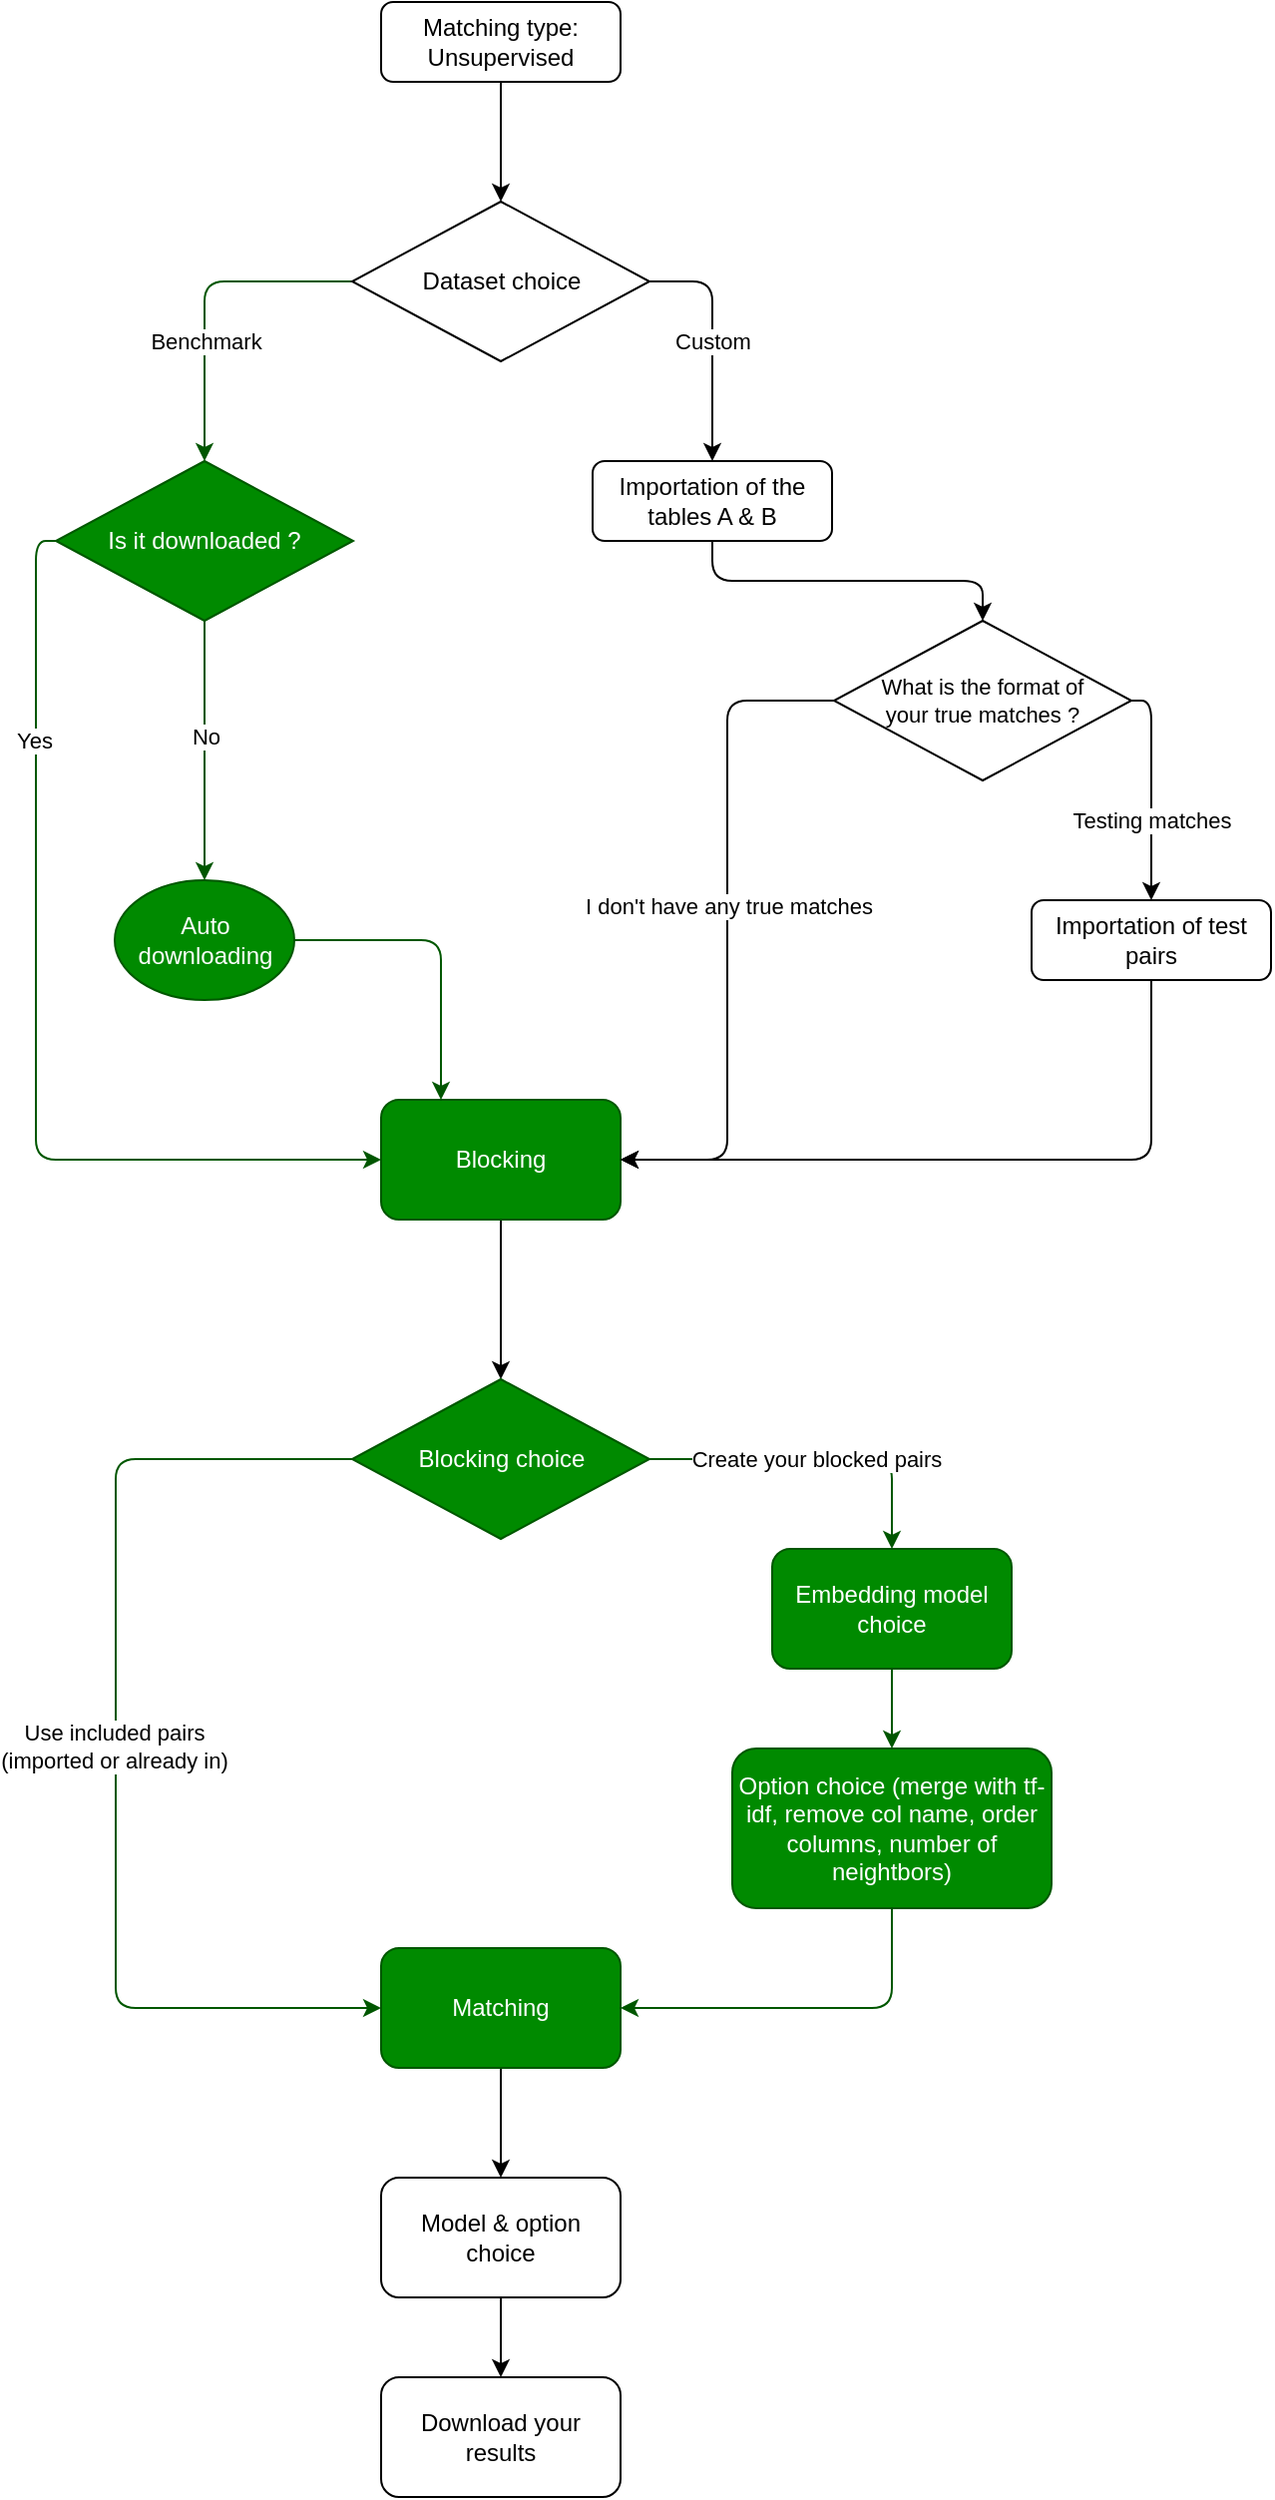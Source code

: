 <mxfile>
    <diagram id="d0l79qSxmRv88R_yrYew" name="Page-1">
        <mxGraphModel dx="989" dy="543" grid="1" gridSize="10" guides="1" tooltips="1" connect="1" arrows="1" fold="1" page="1" pageScale="1" pageWidth="827" pageHeight="1169" math="0" shadow="0">
            <root>
                <mxCell id="0"/>
                <mxCell id="1" parent="0"/>
                <mxCell id="3" value="" style="endArrow=classic;html=1;exitX=1;exitY=0.5;exitDx=0;exitDy=0;entryX=0.5;entryY=0;entryDx=0;entryDy=0;edgeStyle=orthogonalEdgeStyle;" parent="1" source="81" target="17" edge="1">
                    <mxGeometry relative="1" as="geometry">
                        <mxPoint x="284" y="250" as="sourcePoint"/>
                        <mxPoint x="360" y="330" as="targetPoint"/>
                    </mxGeometry>
                </mxCell>
                <mxCell id="4" value="Custom" style="edgeLabel;resizable=0;html=1;align=center;verticalAlign=middle;" parent="3" connectable="0" vertex="1">
                    <mxGeometry relative="1" as="geometry"/>
                </mxCell>
                <mxCell id="7" value="" style="endArrow=classic;html=1;exitX=0;exitY=0.5;exitDx=0;exitDy=0;entryX=0.5;entryY=0;entryDx=0;entryDy=0;edgeStyle=orthogonalEdgeStyle;fillColor=#008a00;strokeColor=#005700;" parent="1" source="81" target="44" edge="1">
                    <mxGeometry relative="1" as="geometry">
                        <mxPoint x="224" y="250" as="sourcePoint"/>
                        <mxPoint x="120" y="330" as="targetPoint"/>
                    </mxGeometry>
                </mxCell>
                <mxCell id="8" value="Benchmark" style="edgeLabel;resizable=0;html=1;align=center;verticalAlign=middle;" parent="7" connectable="0" vertex="1">
                    <mxGeometry relative="1" as="geometry">
                        <mxPoint y="22" as="offset"/>
                    </mxGeometry>
                </mxCell>
                <mxCell id="12" value="No" style="edgeStyle=orthogonalEdgeStyle;html=1;exitX=0.5;exitY=1;exitDx=0;exitDy=0;entryX=0.5;entryY=0;entryDx=0;entryDy=0;fillColor=#008a00;strokeColor=#005700;" parent="1" source="44" target="14" edge="1">
                    <mxGeometry x="-0.111" relative="1" as="geometry">
                        <mxPoint x="150" y="450" as="targetPoint"/>
                        <mxPoint as="offset"/>
                    </mxGeometry>
                </mxCell>
                <mxCell id="16" style="edgeStyle=orthogonalEdgeStyle;html=1;exitX=1;exitY=0.5;exitDx=0;exitDy=0;entryX=0.25;entryY=0;entryDx=0;entryDy=0;fillColor=#008a00;strokeColor=#005700;" parent="1" source="14" target="18" edge="1">
                    <mxGeometry relative="1" as="geometry">
                        <mxPoint x="149.4" y="570" as="targetPoint"/>
                    </mxGeometry>
                </mxCell>
                <mxCell id="14" value="Auto downloading" style="ellipse;whiteSpace=wrap;html=1;fillColor=#008a00;fontColor=#ffffff;strokeColor=#005700;" parent="1" vertex="1">
                    <mxGeometry x="60.5" y="540" width="90" height="60" as="geometry"/>
                </mxCell>
                <mxCell id="47" style="edgeStyle=orthogonalEdgeStyle;html=1;exitX=0.5;exitY=1;exitDx=0;exitDy=0;entryX=0.5;entryY=0;entryDx=0;entryDy=0;fontSize=11;" parent="1" source="17" target="46" edge="1">
                    <mxGeometry relative="1" as="geometry"/>
                </mxCell>
                <mxCell id="17" value="Importation of the tables A &amp;amp; B" style="rounded=1;whiteSpace=wrap;html=1;" parent="1" vertex="1">
                    <mxGeometry x="300" y="330" width="120" height="40" as="geometry"/>
                </mxCell>
                <mxCell id="22" value="" style="edgeStyle=orthogonalEdgeStyle;html=1;exitX=0.5;exitY=1;exitDx=0;exitDy=0;entryX=0.5;entryY=0;entryDx=0;entryDy=0;" parent="1" source="18" target="78" edge="1">
                    <mxGeometry relative="1" as="geometry">
                        <mxPoint x="254" y="755.0" as="sourcePoint"/>
                        <mxPoint x="254" y="785" as="targetPoint"/>
                    </mxGeometry>
                </mxCell>
                <mxCell id="18" value="Blocking" style="rounded=1;whiteSpace=wrap;html=1;fillColor=#008a00;fontColor=#ffffff;strokeColor=#005700;" parent="1" vertex="1">
                    <mxGeometry x="194" y="650" width="120" height="60" as="geometry"/>
                </mxCell>
                <mxCell id="24" value="" style="edgeStyle=orthogonalEdgeStyle;html=1;exitX=0;exitY=0.5;exitDx=0;exitDy=0;entryX=0;entryY=0.5;entryDx=0;entryDy=0;fillColor=#008a00;strokeColor=#005700;" parent="1" source="78" target="23" edge="1">
                    <mxGeometry relative="1" as="geometry">
                        <Array as="points">
                            <mxPoint x="120" y="830"/>
                            <mxPoint x="61" y="830"/>
                            <mxPoint x="61" y="1105"/>
                        </Array>
                        <mxPoint x="101" y="1120" as="targetPoint"/>
                        <mxPoint x="194.0" y="830" as="sourcePoint"/>
                    </mxGeometry>
                </mxCell>
                <mxCell id="25" value="Use included pairs&lt;br&gt;(imported or already in)" style="edgeLabel;html=1;align=center;verticalAlign=middle;resizable=0;points=[];" parent="24" vertex="1" connectable="0">
                    <mxGeometry x="-0.002" y="-1" relative="1" as="geometry">
                        <mxPoint as="offset"/>
                    </mxGeometry>
                </mxCell>
                <mxCell id="26" value="Create your blocked pairs" style="edgeStyle=orthogonalEdgeStyle;html=1;exitX=1;exitY=0.5;exitDx=0;exitDy=0;entryX=0.5;entryY=0;entryDx=0;entryDy=0;fillColor=#008a00;strokeColor=#005700;" parent="1" source="78" target="28" edge="1">
                    <mxGeometry relative="1" as="geometry">
                        <mxPoint x="520" y="830" as="targetPoint"/>
                        <mxPoint x="314" y="830" as="sourcePoint"/>
                    </mxGeometry>
                </mxCell>
                <mxCell id="32" value="" style="edgeStyle=orthogonalEdgeStyle;html=1;exitX=0.5;exitY=1;exitDx=0;exitDy=0;entryX=0.5;entryY=0;entryDx=0;entryDy=0;" parent="1" source="23" target="34" edge="1">
                    <mxGeometry relative="1" as="geometry">
                        <mxPoint x="80" y="1195" as="targetPoint"/>
                    </mxGeometry>
                </mxCell>
                <mxCell id="23" value="Matching" style="whiteSpace=wrap;html=1;rounded=1;fillColor=#008a00;fontColor=#ffffff;strokeColor=#005700;" parent="1" vertex="1">
                    <mxGeometry x="194" y="1075" width="120" height="60" as="geometry"/>
                </mxCell>
                <mxCell id="30" value="" style="edgeStyle=orthogonalEdgeStyle;html=1;fillColor=#008a00;strokeColor=#005700;" parent="1" source="28" target="29" edge="1">
                    <mxGeometry relative="1" as="geometry"/>
                </mxCell>
                <mxCell id="28" value="Embedding model choice" style="rounded=1;whiteSpace=wrap;html=1;fillColor=#008a00;fontColor=#ffffff;strokeColor=#005700;" parent="1" vertex="1">
                    <mxGeometry x="390" y="875" width="120" height="60" as="geometry"/>
                </mxCell>
                <mxCell id="31" style="edgeStyle=orthogonalEdgeStyle;html=1;exitX=0.5;exitY=1;exitDx=0;exitDy=0;entryX=1;entryY=0.5;entryDx=0;entryDy=0;fillColor=#008a00;strokeColor=#005700;" parent="1" source="29" target="23" edge="1">
                    <mxGeometry relative="1" as="geometry"/>
                </mxCell>
                <mxCell id="29" value="Option choice (merge with tf-idf, remove col name, order columns, number of neightbors)" style="whiteSpace=wrap;html=1;rounded=1;fillColor=#008a00;fontColor=#ffffff;strokeColor=#005700;" parent="1" vertex="1">
                    <mxGeometry x="370" y="975" width="160" height="80" as="geometry"/>
                </mxCell>
                <mxCell id="79" style="edgeStyle=none;html=1;exitX=0.5;exitY=1;exitDx=0;exitDy=0;" parent="1" source="34" target="37" edge="1">
                    <mxGeometry relative="1" as="geometry"/>
                </mxCell>
                <mxCell id="34" value="Model &amp;amp; option choice" style="rounded=1;whiteSpace=wrap;html=1;" parent="1" vertex="1">
                    <mxGeometry x="194" y="1190" width="120" height="60" as="geometry"/>
                </mxCell>
                <mxCell id="37" value="Download your results" style="rounded=1;whiteSpace=wrap;html=1;" parent="1" vertex="1">
                    <mxGeometry x="194" y="1290" width="120" height="60" as="geometry"/>
                </mxCell>
                <mxCell id="67" style="edgeStyle=orthogonalEdgeStyle;html=1;exitX=0;exitY=0.5;exitDx=0;exitDy=0;entryX=0;entryY=0.5;entryDx=0;entryDy=0;fontSize=11;fillColor=#008a00;strokeColor=#005700;" parent="1" source="44" target="18" edge="1">
                    <mxGeometry relative="1" as="geometry"/>
                </mxCell>
                <mxCell id="68" value="Yes" style="edgeLabel;html=1;align=center;verticalAlign=middle;resizable=0;points=[];fontSize=11;" parent="67" vertex="1" connectable="0">
                    <mxGeometry x="-0.139" y="1" relative="1" as="geometry">
                        <mxPoint x="-2" y="-102" as="offset"/>
                    </mxGeometry>
                </mxCell>
                <mxCell id="44" value="Is it downloaded ?" style="rhombus;whiteSpace=wrap;html=1;fillColor=#008a00;fontColor=#ffffff;strokeColor=#005700;" parent="1" vertex="1">
                    <mxGeometry x="31" y="330" width="149" height="80" as="geometry"/>
                </mxCell>
                <mxCell id="51" style="edgeStyle=orthogonalEdgeStyle;html=1;fontSize=11;entryX=1;entryY=0.5;entryDx=0;entryDy=0;exitX=0;exitY=0.5;exitDx=0;exitDy=0;" parent="1" source="46" target="18" edge="1">
                    <mxGeometry relative="1" as="geometry">
                        <mxPoint x="410" y="550" as="targetPoint"/>
                    </mxGeometry>
                </mxCell>
                <mxCell id="59" value="I don't have any true matches" style="edgeLabel;html=1;align=center;verticalAlign=middle;resizable=0;points=[];fontSize=11;" parent="51" vertex="1" connectable="0">
                    <mxGeometry x="-0.243" relative="1" as="geometry">
                        <mxPoint y="29" as="offset"/>
                    </mxGeometry>
                </mxCell>
                <mxCell id="57" style="edgeStyle=orthogonalEdgeStyle;html=1;exitX=1;exitY=0.5;exitDx=0;exitDy=0;fontSize=11;entryX=0.5;entryY=0;entryDx=0;entryDy=0;" parent="1" source="46" target="74" edge="1">
                    <mxGeometry relative="1" as="geometry">
                        <mxPoint x="685.483" y="510.009" as="targetPoint"/>
                        <Array as="points">
                            <mxPoint x="580" y="450"/>
                            <mxPoint x="580" y="550"/>
                        </Array>
                    </mxGeometry>
                </mxCell>
                <mxCell id="58" value="Testing matches" style="edgeLabel;html=1;align=center;verticalAlign=middle;resizable=0;points=[];fontSize=11;" parent="57" vertex="1" connectable="0">
                    <mxGeometry x="-0.198" y="-1" relative="1" as="geometry">
                        <mxPoint x="1" y="26" as="offset"/>
                    </mxGeometry>
                </mxCell>
                <mxCell id="46" value="What is the format of your true matches ?" style="rhombus;whiteSpace=wrap;fontSize=11;align=center;html=1;spacing=22;" parent="1" vertex="1">
                    <mxGeometry x="421" y="410" width="149" height="80" as="geometry"/>
                </mxCell>
                <mxCell id="71" style="edgeStyle=orthogonalEdgeStyle;html=1;exitX=0.5;exitY=1;exitDx=0;exitDy=0;fontSize=11;entryX=0.5;entryY=0;entryDx=0;entryDy=0;" parent="1" source="73" target="81" edge="1">
                    <mxGeometry relative="1" as="geometry">
                        <mxPoint x="255" y="210" as="targetPoint"/>
                        <mxPoint x="292.75" y="140.0" as="sourcePoint"/>
                    </mxGeometry>
                </mxCell>
                <mxCell id="73" value="Matching type:&lt;br&gt;Unsupervised" style="rounded=1;whiteSpace=wrap;html=1;" parent="1" vertex="1">
                    <mxGeometry x="194" y="100" width="120" height="40" as="geometry"/>
                </mxCell>
                <mxCell id="80" style="edgeStyle=none;html=1;exitX=0.5;exitY=1;exitDx=0;exitDy=0;entryX=1;entryY=0.5;entryDx=0;entryDy=0;" parent="1" source="74" target="18" edge="1">
                    <mxGeometry relative="1" as="geometry">
                        <Array as="points">
                            <mxPoint x="580" y="680"/>
                        </Array>
                    </mxGeometry>
                </mxCell>
                <mxCell id="74" value="Importation of test pairs" style="rounded=1;whiteSpace=wrap;html=1;" parent="1" vertex="1">
                    <mxGeometry x="520" y="550" width="120" height="40" as="geometry"/>
                </mxCell>
                <mxCell id="78" value="Blocking choice" style="rhombus;whiteSpace=wrap;html=1;fillColor=#008a00;fontColor=#ffffff;strokeColor=#005700;" parent="1" vertex="1">
                    <mxGeometry x="179.5" y="790" width="149" height="80" as="geometry"/>
                </mxCell>
                <mxCell id="81" value="Dataset choice" style="rhombus;whiteSpace=wrap;html=1;" parent="1" vertex="1">
                    <mxGeometry x="179.5" y="200" width="149" height="80" as="geometry"/>
                </mxCell>
            </root>
        </mxGraphModel>
    </diagram>
</mxfile>